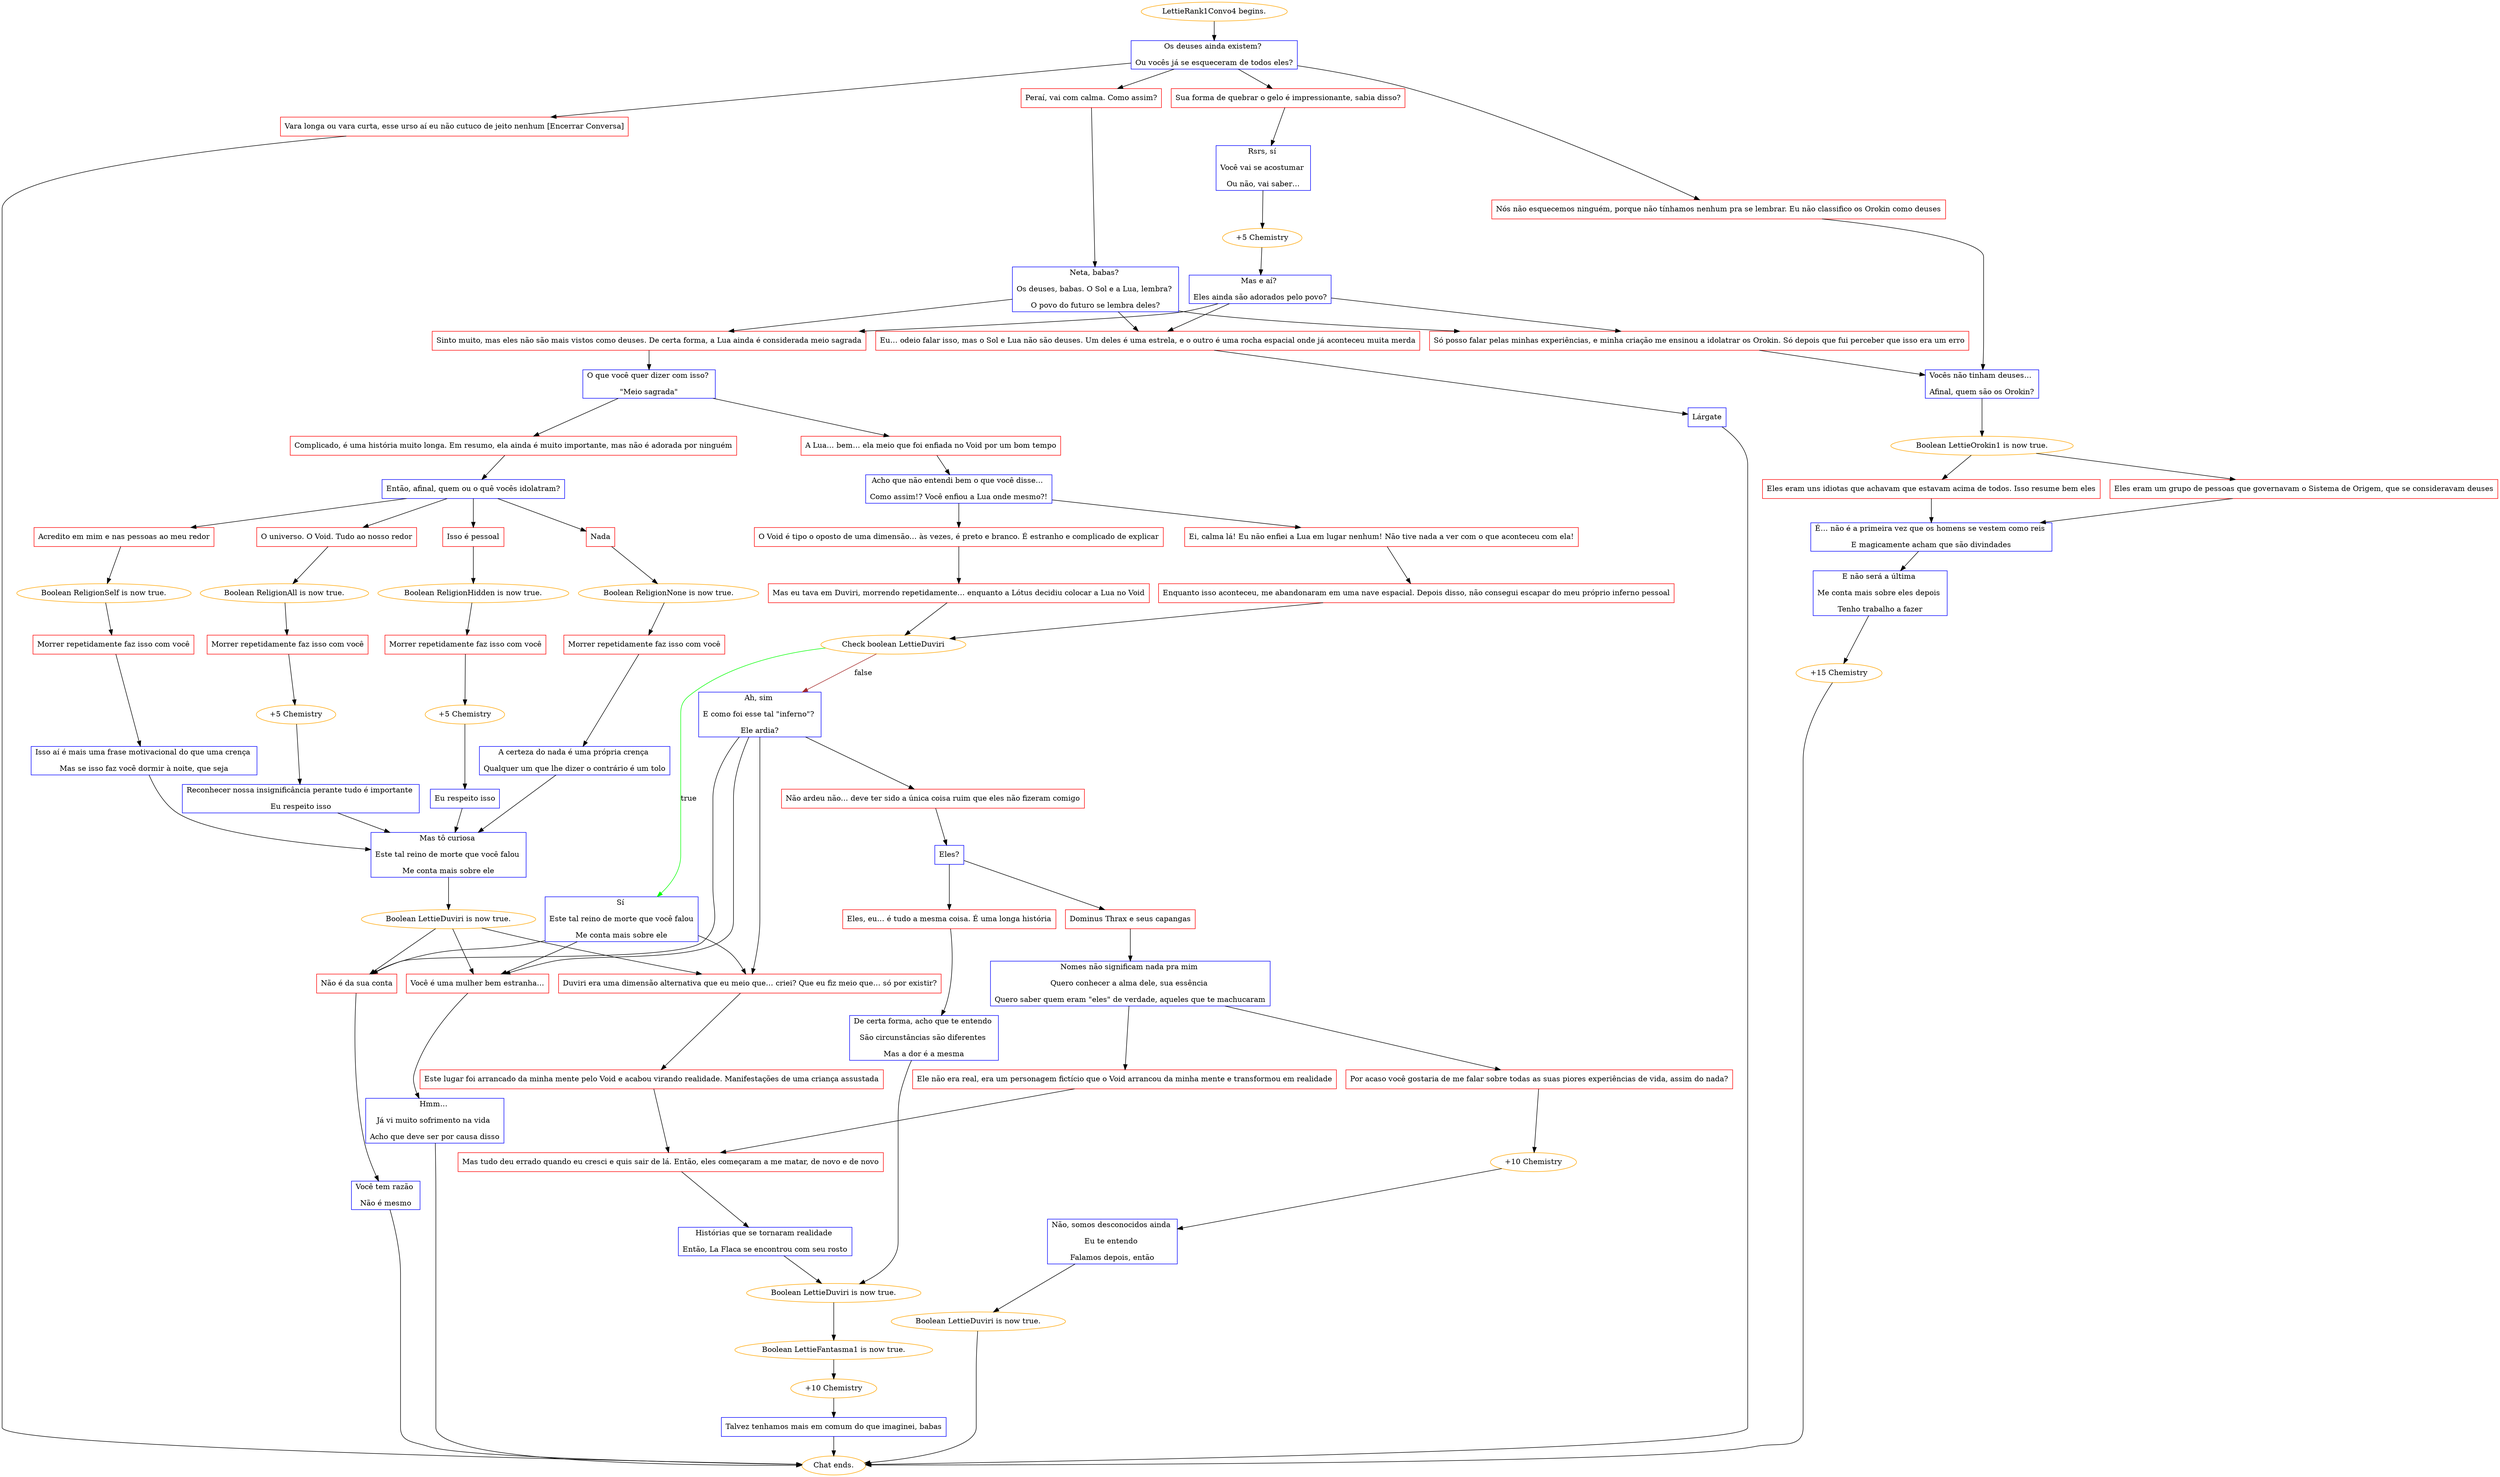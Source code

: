 digraph {
	"LettieRank1Convo4 begins." [color=orange];
		"LettieRank1Convo4 begins." -> j1575202627;
	j1575202627 [label="Os deuses ainda existem? 
Ou vocês já se esqueceram de todos eles?",shape=box,color=blue];
		j1575202627 -> j2003110009;
		j1575202627 -> j2337560373;
		j1575202627 -> j1377092031;
		j1575202627 -> j55571027;
	j2003110009 [label="Peraí, vai com calma. Como assim?",shape=box,color=red];
		j2003110009 -> j3596321073;
	j2337560373 [label="Sua forma de quebrar o gelo é impressionante, sabia disso?",shape=box,color=red];
		j2337560373 -> j1765070304;
	j1377092031 [label="Vara longa ou vara curta, esse urso aí eu não cutuco de jeito nenhum [Encerrar Conversa]",shape=box,color=red];
		j1377092031 -> "Chat ends.";
	j55571027 [label="Nós não esquecemos ninguém, porque não tínhamos nenhum pra se lembrar. Eu não classifico os Orokin como deuses",shape=box,color=red];
		j55571027 -> j17630945;
	j3596321073 [label="Neta, babas? 
Os deuses, babas. O Sol e a Lua, lembra? 
O povo do futuro se lembra deles?",shape=box,color=blue];
		j3596321073 -> j1106864353;
		j3596321073 -> j490369104;
		j3596321073 -> j4076377029;
	j1765070304 [label="Rsrs, sí 
Você vai se acostumar 
Ou não, vai saber…",shape=box,color=blue];
		j1765070304 -> j666977911;
	"Chat ends." [color=orange];
	j17630945 [label="Vocês não tinham deuses… 
Afinal, quem são os Orokin?",shape=box,color=blue];
		j17630945 -> j2126616671;
	j1106864353 [label="Eu… odeio falar isso, mas o Sol e Lua não são deuses. Um deles é uma estrela, e o outro é uma rocha espacial onde já aconteceu muita merda",shape=box,color=red];
		j1106864353 -> j4236534637;
	j490369104 [label="Sinto muito, mas eles não são mais vistos como deuses. De certa forma, a Lua ainda é considerada meio sagrada",shape=box,color=red];
		j490369104 -> j2493871777;
	j4076377029 [label="Só posso falar pelas minhas experiências, e minha criação me ensinou a idolatrar os Orokin. Só depois que fui perceber que isso era um erro",shape=box,color=red];
		j4076377029 -> j17630945;
	j666977911 [label="+5 Chemistry",color=orange];
		j666977911 -> j526330467;
	j2126616671 [label="Boolean LettieOrokin1 is now true.",color=orange];
		j2126616671 -> j2981294939;
		j2126616671 -> j708755299;
	j4236534637 [label="Lárgate",shape=box,color=blue];
		j4236534637 -> "Chat ends.";
	j2493871777 [label="O que você quer dizer com isso? 
\"Meio sagrada\"",shape=box,color=blue];
		j2493871777 -> j1971015418;
		j2493871777 -> j2389251435;
	j526330467 [label="Mas e aí? 
Eles ainda são adorados pelo povo?",shape=box,color=blue];
		j526330467 -> j1106864353;
		j526330467 -> j490369104;
		j526330467 -> j4076377029;
	j2981294939 [label="Eles eram uns idiotas que achavam que estavam acima de todos. Isso resume bem eles",shape=box,color=red];
		j2981294939 -> j268368834;
	j708755299 [label="Eles eram um grupo de pessoas que governavam o Sistema de Origem, que se consideravam deuses",shape=box,color=red];
		j708755299 -> j268368834;
	j1971015418 [label="A Lua… bem… ela meio que foi enfiada no Void por um bom tempo",shape=box,color=red];
		j1971015418 -> j2812988294;
	j2389251435 [label="Complicado, é uma história muito longa. Em resumo, ela ainda é muito importante, mas não é adorada por ninguém",shape=box,color=red];
		j2389251435 -> j609807862;
	j268368834 [label="É… não é a primeira vez que os homens se vestem como reis 
E magicamente acham que são divindades",shape=box,color=blue];
		j268368834 -> j3927972185;
	j2812988294 [label="Acho que não entendi bem o que você disse… 
Como assim!? Você enfiou a Lua onde mesmo?!",shape=box,color=blue];
		j2812988294 -> j1116649594;
		j2812988294 -> j2279329585;
	j609807862 [label="Então, afinal, quem ou o quê vocês idolatram?",shape=box,color=blue];
		j609807862 -> j614669485;
		j609807862 -> j3279494096;
		j609807862 -> j3591239317;
		j609807862 -> j1461827820;
	j3927972185 [label="E não será a última 
Me conta mais sobre eles depois 
Tenho trabalho a fazer",shape=box,color=blue];
		j3927972185 -> j374273682;
	j1116649594 [label="O Void é tipo o oposto de uma dimensão… às vezes, é preto e branco. É estranho e complicado de explicar",shape=box,color=red];
		j1116649594 -> j366937019;
	j2279329585 [label="Ei, calma lá! Eu não enfiei a Lua em lugar nenhum! Não tive nada a ver com o que aconteceu com ela!",shape=box,color=red];
		j2279329585 -> j176724559;
	j614669485 [label="O universo. O Void. Tudo ao nosso redor",shape=box,color=red];
		j614669485 -> j3675548508;
	j3279494096 [label="Nada",shape=box,color=red];
		j3279494096 -> j2594365683;
	j3591239317 [label="Acredito em mim e nas pessoas ao meu redor",shape=box,color=red];
		j3591239317 -> j4252418697;
	j1461827820 [label="Isso é pessoal",shape=box,color=red];
		j1461827820 -> j57173958;
	j374273682 [label="+15 Chemistry",color=orange];
		j374273682 -> "Chat ends.";
	j366937019 [label="Mas eu tava em Duviri, morrendo repetidamente… enquanto a Lótus decidiu colocar a Lua no Void",shape=box,color=red];
		j366937019 -> j1811373516;
	j176724559 [label="Enquanto isso aconteceu, me abandonaram em uma nave espacial. Depois disso, não consegui escapar do meu próprio inferno pessoal",shape=box,color=red];
		j176724559 -> j1811373516;
	j3675548508 [label="Boolean ReligionAll is now true.",color=orange];
		j3675548508 -> j3844901669;
	j2594365683 [label="Boolean ReligionNone is now true.",color=orange];
		j2594365683 -> j168465919;
	j4252418697 [label="Boolean ReligionSelf is now true.",color=orange];
		j4252418697 -> j453633227;
	j57173958 [label="Boolean ReligionHidden is now true.",color=orange];
		j57173958 -> j3441895095;
	j1811373516 [label="Check boolean LettieDuviri",color=orange];
		j1811373516 -> j3702542253 [label=true,color=green];
		j1811373516 -> j1787767989 [label=false,color=brown];
	j3844901669 [label="Morrer repetidamente faz isso com você",shape=box,color=red];
		j3844901669 -> j171523012;
	j168465919 [label="Morrer repetidamente faz isso com você",shape=box,color=red];
		j168465919 -> j2343535901;
	j453633227 [label="Morrer repetidamente faz isso com você",shape=box,color=red];
		j453633227 -> j4080163977;
	j3441895095 [label="Morrer repetidamente faz isso com você",shape=box,color=red];
		j3441895095 -> j930383536;
	j3702542253 [label="Sí 
Este tal reino de morte que você falou
Me conta mais sobre ele",shape=box,color=blue];
		j3702542253 -> j324139819;
		j3702542253 -> j1545275542;
		j3702542253 -> j694307237;
	j1787767989 [label="Ah, sim 
E como foi esse tal \"inferno\"? 
Ele ardia?",shape=box,color=blue];
		j1787767989 -> j324139819;
		j1787767989 -> j1545275542;
		j1787767989 -> j694307237;
		j1787767989 -> j672765835;
	j171523012 [label="+5 Chemistry",color=orange];
		j171523012 -> j812350485;
	j2343535901 [label="A certeza do nada é uma própria crença 
Qualquer um que lhe dizer o contrário é um tolo",shape=box,color=blue];
		j2343535901 -> j2201141304;
	j4080163977 [label="Isso aí é mais uma frase motivacional do que uma crença 
Mas se isso faz você dormir à noite, que seja",shape=box,color=blue];
		j4080163977 -> j2201141304;
	j930383536 [label="+5 Chemistry",color=orange];
		j930383536 -> j1809445740;
	j324139819 [label="Duviri era uma dimensão alternativa que eu meio que… criei? Que eu fiz meio que… só por existir?",shape=box,color=red];
		j324139819 -> j3712721824;
	j1545275542 [label="Você é uma mulher bem estranha…",shape=box,color=red];
		j1545275542 -> j2171860264;
	j694307237 [label="Não é da sua conta",shape=box,color=red];
		j694307237 -> j1043000096;
	j672765835 [label="Não ardeu não… deve ter sido a única coisa ruim que eles não fizeram comigo",shape=box,color=red];
		j672765835 -> j1165235767;
	j812350485 [label="Reconhecer nossa insignificância perante tudo é importante 
Eu respeito isso",shape=box,color=blue];
		j812350485 -> j2201141304;
	j2201141304 [label="Mas tô curiosa 
Este tal reino de morte que você falou 
Me conta mais sobre ele",shape=box,color=blue];
		j2201141304 -> j547942567;
	j1809445740 [label="Eu respeito isso",shape=box,color=blue];
		j1809445740 -> j2201141304;
	j3712721824 [label="Este lugar foi arrancado da minha mente pelo Void e acabou virando realidade. Manifestações de uma criança assustada",shape=box,color=red];
		j3712721824 -> j2999217461;
	j2171860264 [label="Hmm… 
Já vi muito sofrimento na vida 
Acho que deve ser por causa disso",shape=box,color=blue];
		j2171860264 -> "Chat ends.";
	j1043000096 [label="Você tem razão 
Não é mesmo",shape=box,color=blue];
		j1043000096 -> "Chat ends.";
	j1165235767 [label="Eles?",shape=box,color=blue];
		j1165235767 -> j2451427852;
		j1165235767 -> j4180927595;
	j547942567 [label="Boolean LettieDuviri is now true.",color=orange];
		j547942567 -> j324139819;
		j547942567 -> j1545275542;
		j547942567 -> j694307237;
	j2999217461 [label="Mas tudo deu errado quando eu cresci e quis sair de lá. Então, eles começaram a me matar, de novo e de novo",shape=box,color=red];
		j2999217461 -> j1426546164;
	j2451427852 [label="Dominus Thrax e seus capangas",shape=box,color=red];
		j2451427852 -> j3376776713;
	j4180927595 [label="Eles, eu… é tudo a mesma coisa. É uma longa história",shape=box,color=red];
		j4180927595 -> j3706518607;
	j1426546164 [label="Histórias que se tornaram realidade 
Então, La Flaca se encontrou com seu rosto",shape=box,color=blue];
		j1426546164 -> j2328209079;
	j3376776713 [label="Nomes não significam nada pra mim 
Quero conhecer a alma dele, sua essência 
Quero saber quem eram \"eles\" de verdade, aqueles que te machucaram",shape=box,color=blue];
		j3376776713 -> j3774430856;
		j3376776713 -> j3766489389;
	j3706518607 [label="De certa forma, acho que te entendo 
São circunstâncias são diferentes 
Mas a dor é a mesma",shape=box,color=blue];
		j3706518607 -> j2328209079;
	j2328209079 [label="Boolean LettieDuviri is now true.",color=orange];
		j2328209079 -> j3004352518;
	j3774430856 [label="Ele não era real, era um personagem fictício que o Void arrancou da minha mente e transformou em realidade",shape=box,color=red];
		j3774430856 -> j2999217461;
	j3766489389 [label="Por acaso você gostaria de me falar sobre todas as suas piores experiências de vida, assim do nada?",shape=box,color=red];
		j3766489389 -> j2354795943;
	j3004352518 [label="Boolean LettieFantasma1 is now true.",color=orange];
		j3004352518 -> j3229450292;
	j2354795943 [label="+10 Chemistry",color=orange];
		j2354795943 -> j3648930281;
	j3229450292 [label="+10 Chemistry",color=orange];
		j3229450292 -> j3088833290;
	j3648930281 [label="Não, somos desconocidos ainda 
Eu te entendo 
Falamos depois, então",shape=box,color=blue];
		j3648930281 -> j2620081815;
	j3088833290 [label="Talvez tenhamos mais em comum do que imaginei, babas",shape=box,color=blue];
		j3088833290 -> "Chat ends.";
	j2620081815 [label="Boolean LettieDuviri is now true.",color=orange];
		j2620081815 -> "Chat ends.";
}